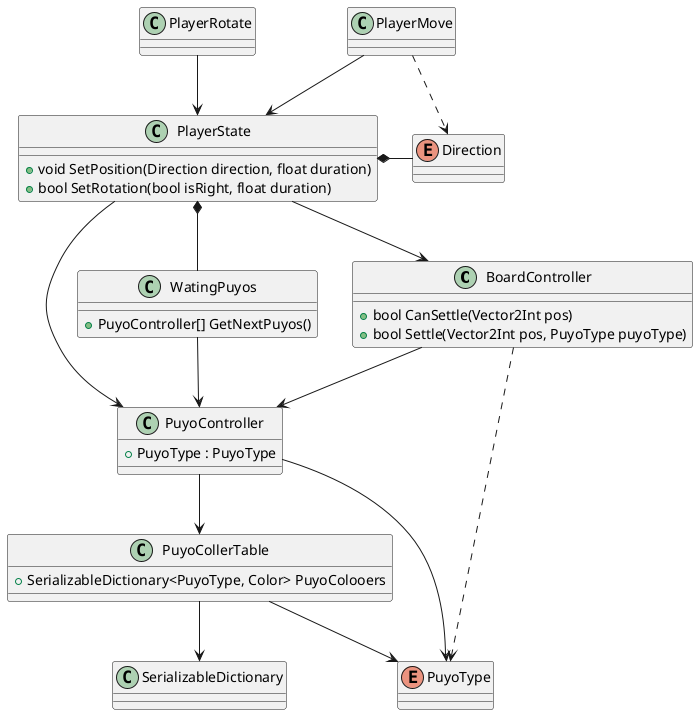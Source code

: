 @startuml hoge
class BoardController{
    +bool CanSettle(Vector2Int pos) 
    +bool Settle(Vector2Int pos, PuyoType puyoType)
}
class PuyoController{
    +PuyoType : PuyoType
}
class PuyoCollerTable{
    +SerializableDictionary<PuyoType, Color> PuyoColooers
}
class SerializableDictionary
enum PuyoType

class PlayerRotate
class PlayerMove
class PlayerState{
    +void SetPosition(Direction direction, float duration)
    +bool SetRotation(bool isRight, float duration)
}
enum Direction
class WatingPuyos{
    +PuyoController[] GetNextPuyos()
}

BoardController --> PuyoController
BoardController ..> PuyoType
PuyoController --> PuyoCollerTable
PuyoController --> PuyoType
PuyoCollerTable --> SerializableDictionary
PuyoCollerTable --> PuyoType

PlayerRotate --> PlayerState
PlayerMove --> PlayerState
PlayerMove ..> Direction
PlayerState --> PuyoController
PlayerState --> BoardController
PlayerState *- Direction
PlayerState *-- WatingPuyos
WatingPuyos --> PuyoController


@enduml